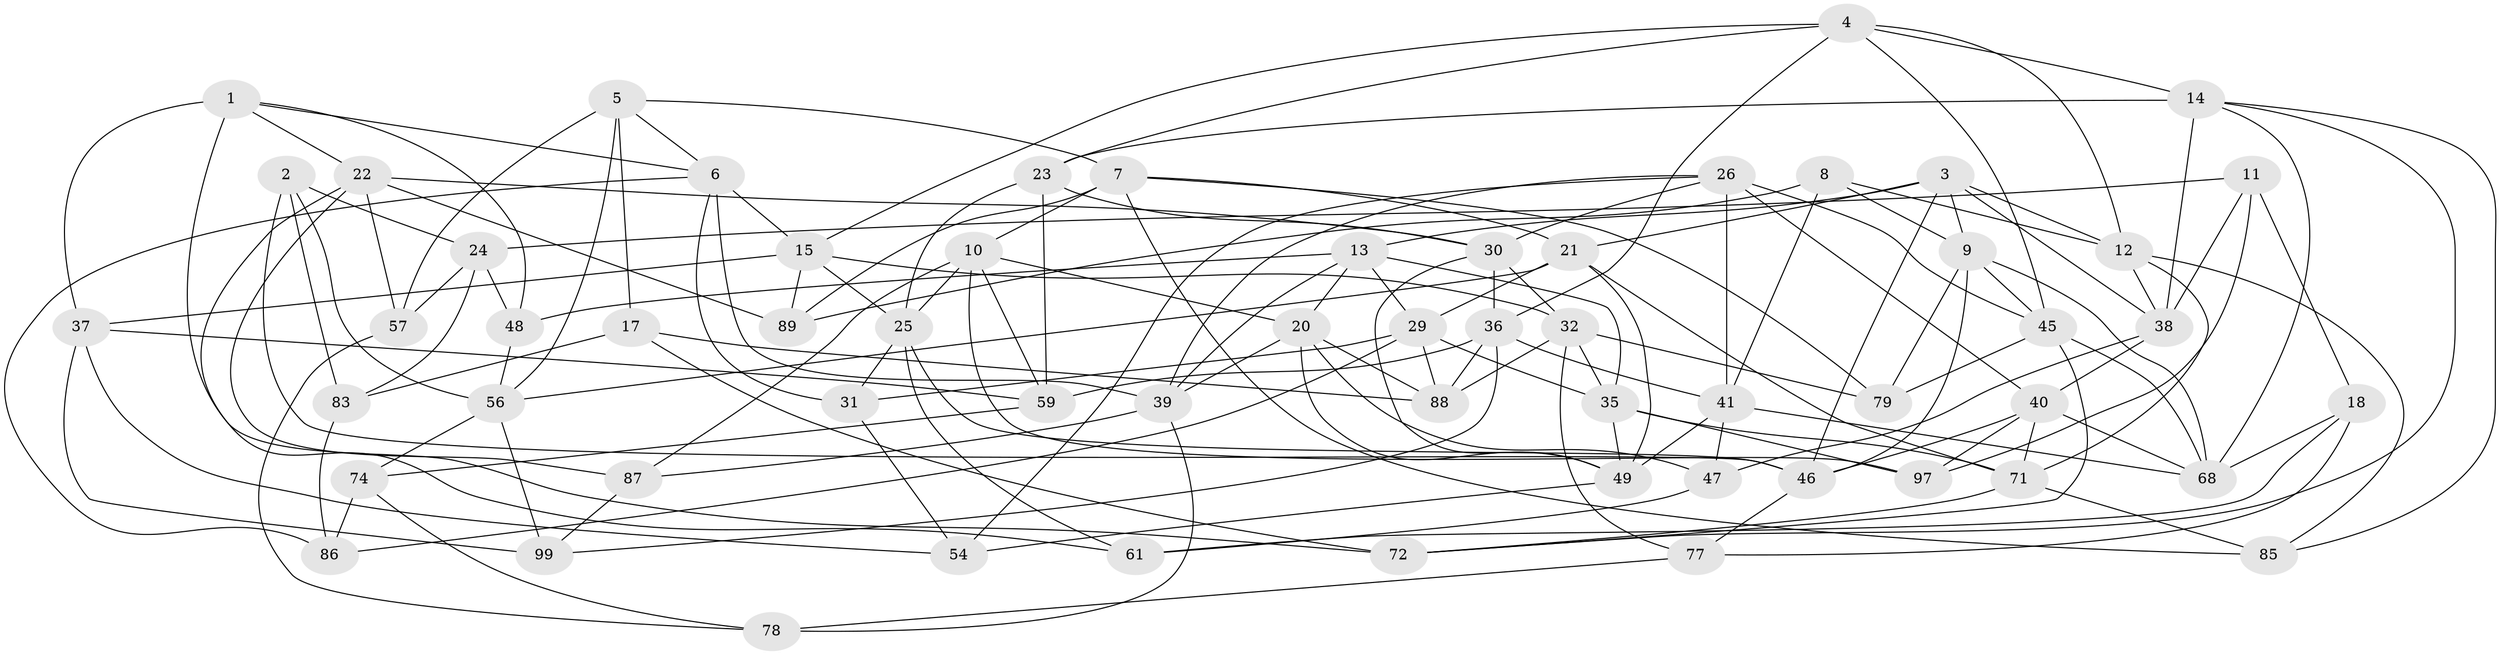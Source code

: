 // original degree distribution, {4: 1.0}
// Generated by graph-tools (version 1.1) at 2025/11/02/21/25 10:11:16]
// undirected, 60 vertices, 154 edges
graph export_dot {
graph [start="1"]
  node [color=gray90,style=filled];
  1 [super="+33"];
  2;
  3 [super="+16"];
  4 [super="+50"];
  5 [super="+82"];
  6 [super="+51"];
  7 [super="+67"];
  8;
  9 [super="+80"];
  10 [super="+28"];
  11;
  12 [super="+90"];
  13 [super="+27"];
  14 [super="+19"];
  15 [super="+96"];
  17 [super="+62"];
  18;
  20 [super="+65"];
  21 [super="+44"];
  22 [super="+60"];
  23 [super="+34"];
  24 [super="+52"];
  25 [super="+93"];
  26 [super="+63"];
  29 [super="+84"];
  30 [super="+75"];
  31;
  32 [super="+43"];
  35 [super="+92"];
  36 [super="+66"];
  37 [super="+76"];
  38 [super="+69"];
  39 [super="+70"];
  40 [super="+55"];
  41 [super="+42"];
  45 [super="+53"];
  46 [super="+58"];
  47;
  48;
  49 [super="+73"];
  54;
  56 [super="+64"];
  57 [super="+95"];
  59 [super="+81"];
  61;
  68 [super="+91"];
  71 [super="+100"];
  72 [super="+98"];
  74;
  77;
  78;
  79;
  83;
  85;
  86;
  87;
  88 [super="+94"];
  89;
  97;
  99;
  1 -- 72;
  1 -- 37 [weight=2];
  1 -- 48;
  1 -- 22;
  1 -- 6;
  2 -- 83;
  2 -- 56;
  2 -- 24;
  2 -- 46;
  3 -- 21;
  3 -- 12;
  3 -- 13;
  3 -- 46;
  3 -- 38;
  3 -- 9;
  4 -- 12;
  4 -- 23;
  4 -- 36;
  4 -- 14;
  4 -- 15;
  4 -- 45;
  5 -- 6;
  5 -- 17;
  5 -- 57 [weight=2];
  5 -- 56;
  5 -- 7;
  6 -- 15;
  6 -- 31;
  6 -- 86;
  6 -- 39;
  7 -- 85;
  7 -- 21;
  7 -- 89;
  7 -- 10;
  7 -- 79;
  8 -- 89;
  8 -- 41;
  8 -- 12;
  8 -- 9;
  9 -- 46;
  9 -- 79;
  9 -- 68;
  9 -- 45;
  10 -- 97;
  10 -- 25;
  10 -- 59;
  10 -- 20;
  10 -- 87;
  11 -- 18;
  11 -- 97;
  11 -- 24;
  11 -- 38;
  12 -- 85;
  12 -- 71;
  12 -- 38;
  13 -- 48;
  13 -- 20;
  13 -- 39;
  13 -- 35;
  13 -- 29;
  14 -- 85;
  14 -- 23;
  14 -- 68;
  14 -- 38;
  14 -- 72;
  15 -- 25;
  15 -- 32;
  15 -- 89;
  15 -- 37;
  17 -- 72 [weight=2];
  17 -- 83;
  17 -- 88 [weight=2];
  18 -- 77;
  18 -- 61;
  18 -- 68;
  20 -- 49;
  20 -- 47;
  20 -- 88;
  20 -- 39;
  21 -- 49;
  21 -- 71;
  21 -- 56;
  21 -- 29;
  22 -- 87;
  22 -- 57;
  22 -- 89;
  22 -- 61;
  22 -- 30;
  23 -- 30;
  23 -- 25;
  23 -- 59 [weight=2];
  24 -- 83;
  24 -- 57 [weight=2];
  24 -- 48;
  25 -- 61;
  25 -- 46;
  25 -- 31;
  26 -- 41;
  26 -- 39;
  26 -- 40;
  26 -- 54;
  26 -- 30;
  26 -- 45;
  29 -- 88;
  29 -- 31;
  29 -- 86;
  29 -- 35;
  30 -- 49;
  30 -- 32;
  30 -- 36;
  31 -- 54;
  32 -- 77;
  32 -- 35;
  32 -- 79;
  32 -- 88;
  35 -- 49;
  35 -- 97;
  35 -- 71;
  36 -- 99;
  36 -- 59;
  36 -- 41;
  36 -- 88;
  37 -- 99;
  37 -- 59;
  37 -- 54;
  38 -- 47;
  38 -- 40;
  39 -- 87;
  39 -- 78;
  40 -- 46;
  40 -- 97;
  40 -- 68;
  40 -- 71;
  41 -- 47;
  41 -- 68;
  41 -- 49;
  45 -- 79;
  45 -- 72;
  45 -- 68;
  46 -- 77;
  47 -- 61;
  48 -- 56;
  49 -- 54;
  56 -- 74;
  56 -- 99;
  57 -- 78;
  59 -- 74;
  71 -- 85;
  71 -- 72;
  74 -- 78;
  74 -- 86;
  77 -- 78;
  83 -- 86;
  87 -- 99;
}
